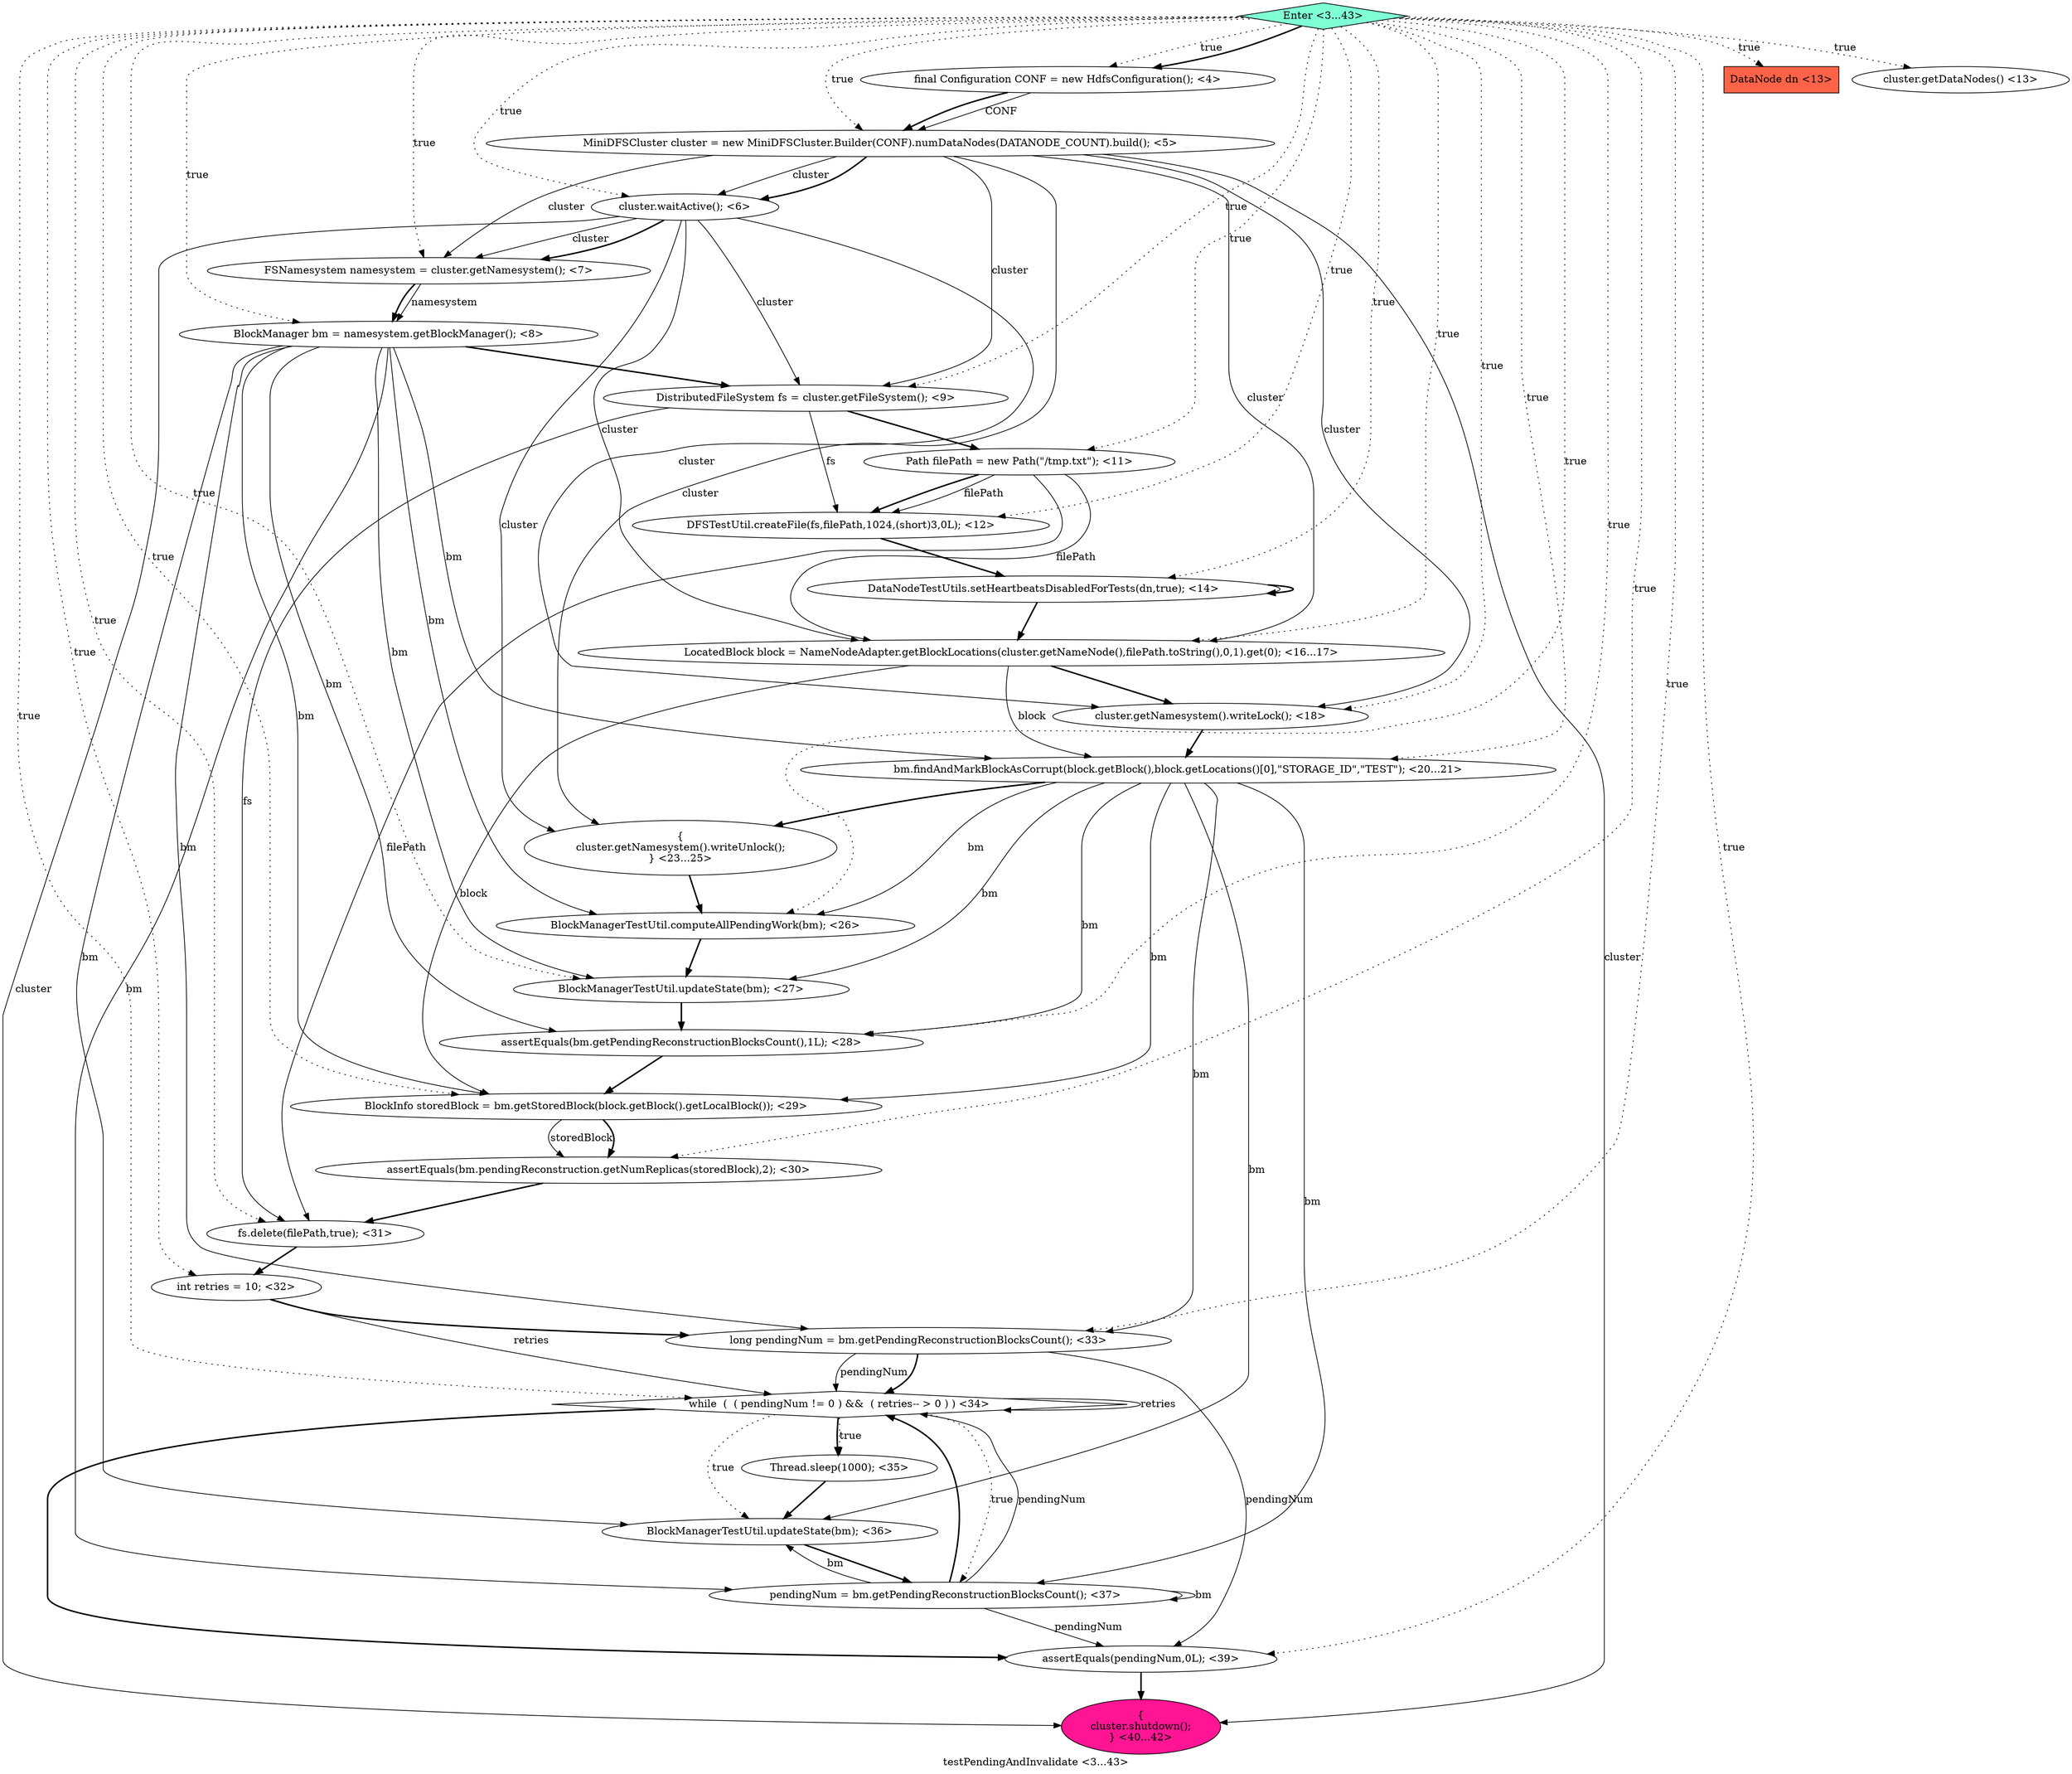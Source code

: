 digraph PDG {
label = "testPendingAndInvalidate <3...43>";
0.5 [style = filled, label = "DistributedFileSystem fs = cluster.getFileSystem(); <9>", fillcolor = white, shape = ellipse];
0.17 [style = filled, label = "assertEquals(bm.getPendingReconstructionBlocksCount(),1L); <28>", fillcolor = white, shape = ellipse];
0.10 [style = filled, label = "DataNodeTestUtils.setHeartbeatsDisabledForTests(dn,true); <14>", fillcolor = white, shape = ellipse];
0.7 [style = filled, label = "DFSTestUtil.createFile(fs,filePath,1024,(short)3,0L); <12>", fillcolor = white, shape = ellipse];
0.25 [style = filled, label = "BlockManagerTestUtil.updateState(bm); <36>", fillcolor = white, shape = ellipse];
0.27 [style = filled, label = "assertEquals(pendingNum,0L); <39>", fillcolor = white, shape = ellipse];
0.14 [style = filled, label = "{
cluster.getNamesystem().writeUnlock();
} <23...25>", fillcolor = white, shape = ellipse];
0.3 [style = filled, label = "FSNamesystem namesystem = cluster.getNamesystem(); <7>", fillcolor = white, shape = ellipse];
0.29 [style = filled, label = "Enter <3...43>", fillcolor = aquamarine, shape = diamond];
0.18 [style = filled, label = "BlockInfo storedBlock = bm.getStoredBlock(block.getBlock().getLocalBlock()); <29>", fillcolor = white, shape = ellipse];
0.2 [style = filled, label = "cluster.waitActive(); <6>", fillcolor = white, shape = ellipse];
0.23 [style = filled, label = "while  (  ( pendingNum != 0 ) &&  ( retries-- > 0 ) ) <34>", fillcolor = white, shape = diamond];
0.4 [style = filled, label = "BlockManager bm = namesystem.getBlockManager(); <8>", fillcolor = white, shape = ellipse];
0.19 [style = filled, label = "assertEquals(bm.pendingReconstruction.getNumReplicas(storedBlock),2); <30>", fillcolor = white, shape = ellipse];
0.28 [style = filled, label = "{
cluster.shutdown();
} <40...42>", fillcolor = deeppink, shape = ellipse];
0.0 [style = filled, label = "final Configuration CONF = new HdfsConfiguration(); <4>", fillcolor = white, shape = ellipse];
0.22 [style = filled, label = "long pendingNum = bm.getPendingReconstructionBlocksCount(); <33>", fillcolor = white, shape = ellipse];
0.26 [style = filled, label = "pendingNum = bm.getPendingReconstructionBlocksCount(); <37>", fillcolor = white, shape = ellipse];
0.11 [style = filled, label = "LocatedBlock block = NameNodeAdapter.getBlockLocations(cluster.getNameNode(),filePath.toString(),0,1).get(0); <16...17>", fillcolor = white, shape = ellipse];
0.6 [style = filled, label = "Path filePath = new Path(\"/tmp.txt\"); <11>", fillcolor = white, shape = ellipse];
0.8 [style = filled, label = "DataNode dn <13>", fillcolor = tomato, shape = box];
0.13 [style = filled, label = "bm.findAndMarkBlockAsCorrupt(block.getBlock(),block.getLocations()[0],\"STORAGE_ID\",\"TEST\"); <20...21>", fillcolor = white, shape = ellipse];
0.20 [style = filled, label = "fs.delete(filePath,true); <31>", fillcolor = white, shape = ellipse];
0.24 [style = filled, label = "Thread.sleep(1000); <35>", fillcolor = white, shape = ellipse];
0.9 [style = filled, label = "cluster.getDataNodes() <13>", fillcolor = white, shape = ellipse];
0.12 [style = filled, label = "cluster.getNamesystem().writeLock(); <18>", fillcolor = white, shape = ellipse];
0.16 [style = filled, label = "BlockManagerTestUtil.updateState(bm); <27>", fillcolor = white, shape = ellipse];
0.21 [style = filled, label = "int retries = 10; <32>", fillcolor = white, shape = ellipse];
0.1 [style = filled, label = "MiniDFSCluster cluster = new MiniDFSCluster.Builder(CONF).numDataNodes(DATANODE_COUNT).build(); <5>", fillcolor = white, shape = ellipse];
0.15 [style = filled, label = "BlockManagerTestUtil.computeAllPendingWork(bm); <26>", fillcolor = white, shape = ellipse];
0.0 -> 0.1 [style = solid, label="CONF"];
0.0 -> 0.1 [style = bold, label=""];
0.1 -> 0.2 [style = solid, label="cluster"];
0.1 -> 0.2 [style = bold, label=""];
0.1 -> 0.3 [style = solid, label="cluster"];
0.1 -> 0.5 [style = solid, label="cluster"];
0.1 -> 0.11 [style = solid, label="cluster"];
0.1 -> 0.12 [style = solid, label="cluster"];
0.1 -> 0.14 [style = solid, label="cluster"];
0.1 -> 0.28 [style = solid, label="cluster"];
0.2 -> 0.3 [style = solid, label="cluster"];
0.2 -> 0.3 [style = bold, label=""];
0.2 -> 0.5 [style = solid, label="cluster"];
0.2 -> 0.11 [style = solid, label="cluster"];
0.2 -> 0.12 [style = solid, label="cluster"];
0.2 -> 0.14 [style = solid, label="cluster"];
0.2 -> 0.28 [style = solid, label="cluster"];
0.3 -> 0.4 [style = solid, label="namesystem"];
0.3 -> 0.4 [style = bold, label=""];
0.4 -> 0.5 [style = bold, label=""];
0.4 -> 0.13 [style = solid, label="bm"];
0.4 -> 0.15 [style = solid, label="bm"];
0.4 -> 0.16 [style = solid, label="bm"];
0.4 -> 0.17 [style = solid, label="bm"];
0.4 -> 0.18 [style = solid, label="bm"];
0.4 -> 0.22 [style = solid, label="bm"];
0.4 -> 0.25 [style = solid, label="bm"];
0.4 -> 0.26 [style = solid, label="bm"];
0.5 -> 0.6 [style = bold, label=""];
0.5 -> 0.7 [style = solid, label="fs"];
0.5 -> 0.20 [style = solid, label="fs"];
0.6 -> 0.7 [style = solid, label="filePath"];
0.6 -> 0.7 [style = bold, label=""];
0.6 -> 0.11 [style = solid, label="filePath"];
0.6 -> 0.20 [style = solid, label="filePath"];
0.7 -> 0.10 [style = bold, label=""];
0.10 -> 0.10 [style = bold, label=""];
0.10 -> 0.11 [style = bold, label=""];
0.11 -> 0.12 [style = bold, label=""];
0.11 -> 0.13 [style = solid, label="block"];
0.11 -> 0.18 [style = solid, label="block"];
0.12 -> 0.13 [style = bold, label=""];
0.13 -> 0.14 [style = bold, label=""];
0.13 -> 0.15 [style = solid, label="bm"];
0.13 -> 0.16 [style = solid, label="bm"];
0.13 -> 0.17 [style = solid, label="bm"];
0.13 -> 0.18 [style = solid, label="bm"];
0.13 -> 0.22 [style = solid, label="bm"];
0.13 -> 0.25 [style = solid, label="bm"];
0.13 -> 0.26 [style = solid, label="bm"];
0.14 -> 0.15 [style = bold, label=""];
0.15 -> 0.16 [style = bold, label=""];
0.16 -> 0.17 [style = bold, label=""];
0.17 -> 0.18 [style = bold, label=""];
0.18 -> 0.19 [style = solid, label="storedBlock"];
0.18 -> 0.19 [style = bold, label=""];
0.19 -> 0.20 [style = bold, label=""];
0.20 -> 0.21 [style = bold, label=""];
0.21 -> 0.22 [style = bold, label=""];
0.21 -> 0.23 [style = solid, label="retries"];
0.22 -> 0.23 [style = solid, label="pendingNum"];
0.22 -> 0.23 [style = bold, label=""];
0.22 -> 0.27 [style = solid, label="pendingNum"];
0.23 -> 0.23 [style = solid, label="retries"];
0.23 -> 0.24 [style = dotted, label="true"];
0.23 -> 0.24 [style = bold, label=""];
0.23 -> 0.25 [style = dotted, label="true"];
0.23 -> 0.26 [style = dotted, label="true"];
0.23 -> 0.27 [style = bold, label=""];
0.24 -> 0.25 [style = bold, label=""];
0.25 -> 0.26 [style = bold, label=""];
0.26 -> 0.23 [style = solid, label="pendingNum"];
0.26 -> 0.23 [style = bold, label=""];
0.26 -> 0.25 [style = solid, label="bm"];
0.26 -> 0.26 [style = solid, label="bm"];
0.26 -> 0.27 [style = solid, label="pendingNum"];
0.27 -> 0.28 [style = bold, label=""];
0.29 -> 0.0 [style = dotted, label="true"];
0.29 -> 0.0 [style = bold, label=""];
0.29 -> 0.1 [style = dotted, label="true"];
0.29 -> 0.2 [style = dotted, label="true"];
0.29 -> 0.3 [style = dotted, label="true"];
0.29 -> 0.4 [style = dotted, label="true"];
0.29 -> 0.5 [style = dotted, label="true"];
0.29 -> 0.6 [style = dotted, label="true"];
0.29 -> 0.7 [style = dotted, label="true"];
0.29 -> 0.8 [style = dotted, label="true"];
0.29 -> 0.9 [style = dotted, label="true"];
0.29 -> 0.10 [style = dotted, label="true"];
0.29 -> 0.11 [style = dotted, label="true"];
0.29 -> 0.12 [style = dotted, label="true"];
0.29 -> 0.13 [style = dotted, label="true"];
0.29 -> 0.15 [style = dotted, label="true"];
0.29 -> 0.16 [style = dotted, label="true"];
0.29 -> 0.17 [style = dotted, label="true"];
0.29 -> 0.18 [style = dotted, label="true"];
0.29 -> 0.19 [style = dotted, label="true"];
0.29 -> 0.20 [style = dotted, label="true"];
0.29 -> 0.21 [style = dotted, label="true"];
0.29 -> 0.22 [style = dotted, label="true"];
0.29 -> 0.23 [style = dotted, label="true"];
0.29 -> 0.27 [style = dotted, label="true"];
}
